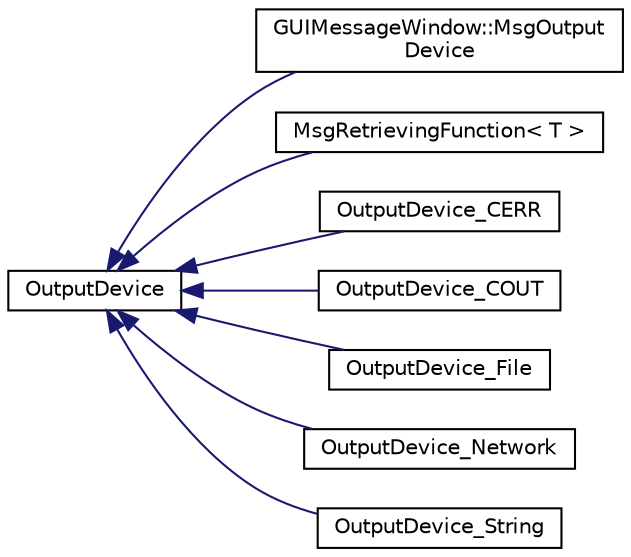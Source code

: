 digraph "Graphical Class Hierarchy"
{
  edge [fontname="Helvetica",fontsize="10",labelfontname="Helvetica",labelfontsize="10"];
  node [fontname="Helvetica",fontsize="10",shape=record];
  rankdir="LR";
  Node0 [label="OutputDevice",height=0.2,width=0.4,color="black", fillcolor="white", style="filled",URL="$de/da0/class_output_device.html",tooltip="Static storage of an output device and its base (abstract) implementation. "];
  Node0 -> Node1 [dir="back",color="midnightblue",fontsize="10",style="solid",fontname="Helvetica"];
  Node1 [label="GUIMessageWindow::MsgOutput\lDevice",height=0.2,width=0.4,color="black", fillcolor="white", style="filled",URL="$d4/d00/class_g_u_i_message_window_1_1_msg_output_device.html"];
  Node0 -> Node2 [dir="back",color="midnightblue",fontsize="10",style="solid",fontname="Helvetica"];
  Node2 [label="MsgRetrievingFunction\< T \>",height=0.2,width=0.4,color="black", fillcolor="white", style="filled",URL="$da/dd6/class_msg_retrieving_function.html",tooltip="Encapsulates an object&#39;s method for using it as a message retriever. "];
  Node0 -> Node3 [dir="back",color="midnightblue",fontsize="10",style="solid",fontname="Helvetica"];
  Node3 [label="OutputDevice_CERR",height=0.2,width=0.4,color="black", fillcolor="white", style="filled",URL="$d8/d41/class_output_device___c_e_r_r.html",tooltip="An output device that encapsulates cerr. "];
  Node0 -> Node4 [dir="back",color="midnightblue",fontsize="10",style="solid",fontname="Helvetica"];
  Node4 [label="OutputDevice_COUT",height=0.2,width=0.4,color="black", fillcolor="white", style="filled",URL="$d2/d90/class_output_device___c_o_u_t.html",tooltip="An output device that encapsulates cout. "];
  Node0 -> Node5 [dir="back",color="midnightblue",fontsize="10",style="solid",fontname="Helvetica"];
  Node5 [label="OutputDevice_File",height=0.2,width=0.4,color="black", fillcolor="white", style="filled",URL="$d0/dde/class_output_device___file.html",tooltip="An output device that encapsulates an ofstream. "];
  Node0 -> Node6 [dir="back",color="midnightblue",fontsize="10",style="solid",fontname="Helvetica"];
  Node6 [label="OutputDevice_Network",height=0.2,width=0.4,color="black", fillcolor="white", style="filled",URL="$d0/ddd/class_output_device___network.html",tooltip="An output device for TCP/IP network connections. "];
  Node0 -> Node7 [dir="back",color="midnightblue",fontsize="10",style="solid",fontname="Helvetica"];
  Node7 [label="OutputDevice_String",height=0.2,width=0.4,color="black", fillcolor="white", style="filled",URL="$d5/def/class_output_device___string.html",tooltip="An output device that encapsulates an ofstream. "];
}
